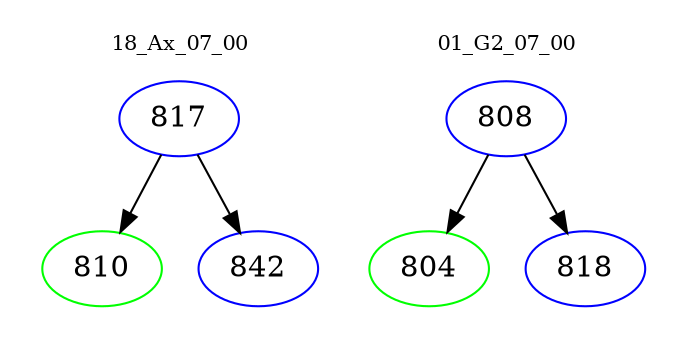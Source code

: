 digraph{
subgraph cluster_0 {
color = white
label = "18_Ax_07_00";
fontsize=10;
T0_817 [label="817", color="blue"]
T0_817 -> T0_810 [color="black"]
T0_810 [label="810", color="green"]
T0_817 -> T0_842 [color="black"]
T0_842 [label="842", color="blue"]
}
subgraph cluster_1 {
color = white
label = "01_G2_07_00";
fontsize=10;
T1_808 [label="808", color="blue"]
T1_808 -> T1_804 [color="black"]
T1_804 [label="804", color="green"]
T1_808 -> T1_818 [color="black"]
T1_818 [label="818", color="blue"]
}
}
